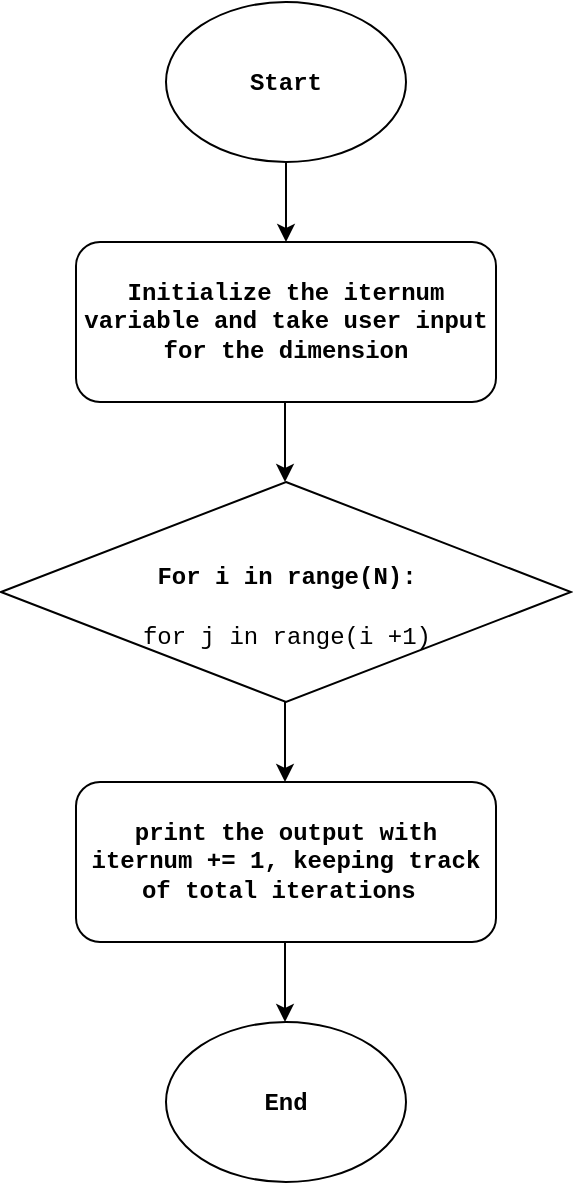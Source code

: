 <mxfile>
    <diagram id="yCx2PbWKbhP3aylUzhiH" name="Page-1">
        <mxGraphModel dx="576" dy="475" grid="1" gridSize="10" guides="1" tooltips="1" connect="1" arrows="1" fold="1" page="1" pageScale="1" pageWidth="850" pageHeight="1100" math="0" shadow="0">
            <root>
                <mxCell id="0"/>
                <mxCell id="1" parent="0"/>
                <mxCell id="2" value="&lt;h4&gt;&lt;font face=&quot;Courier New&quot;&gt;Start&lt;/font&gt;&lt;/h4&gt;" style="ellipse;whiteSpace=wrap;html=1;" vertex="1" parent="1">
                    <mxGeometry x="260" width="120" height="80" as="geometry"/>
                </mxCell>
                <mxCell id="3" value="" style="endArrow=classic;html=1;fontFamily=Courier New;exitX=0.5;exitY=1;exitDx=0;exitDy=0;" edge="1" parent="1" source="2">
                    <mxGeometry width="50" height="50" relative="1" as="geometry">
                        <mxPoint x="270" y="260" as="sourcePoint"/>
                        <mxPoint x="320" y="120" as="targetPoint"/>
                    </mxGeometry>
                </mxCell>
                <mxCell id="4" value="&lt;h4&gt;Initialize the iternum variable and take user input for the dimension&lt;/h4&gt;" style="rounded=1;whiteSpace=wrap;html=1;fontFamily=Courier New;" vertex="1" parent="1">
                    <mxGeometry x="215" y="120" width="210" height="80" as="geometry"/>
                </mxCell>
                <mxCell id="5" value="&lt;h4&gt;For i in range(N):&lt;/h4&gt;&lt;div&gt;for j in range(i +1)&lt;/div&gt;" style="rhombus;whiteSpace=wrap;html=1;fontFamily=Courier New;" vertex="1" parent="1">
                    <mxGeometry x="177.5" y="240" width="285" height="110" as="geometry"/>
                </mxCell>
                <mxCell id="6" value="" style="endArrow=classic;html=1;fontFamily=Courier New;exitX=0.5;exitY=1;exitDx=0;exitDy=0;" edge="1" parent="1">
                    <mxGeometry width="50" height="50" relative="1" as="geometry">
                        <mxPoint x="319.5" y="200" as="sourcePoint"/>
                        <mxPoint x="319.5" y="240" as="targetPoint"/>
                    </mxGeometry>
                </mxCell>
                <mxCell id="7" value="" style="endArrow=classic;html=1;fontFamily=Courier New;exitX=0.5;exitY=1;exitDx=0;exitDy=0;" edge="1" parent="1">
                    <mxGeometry width="50" height="50" relative="1" as="geometry">
                        <mxPoint x="319.5" y="350" as="sourcePoint"/>
                        <mxPoint x="319.5" y="390" as="targetPoint"/>
                    </mxGeometry>
                </mxCell>
                <mxCell id="8" value="&lt;h4&gt;print the output with iternum += 1, keeping track of total iterations&amp;nbsp;&lt;/h4&gt;" style="rounded=1;whiteSpace=wrap;html=1;fontFamily=Courier New;" vertex="1" parent="1">
                    <mxGeometry x="215" y="390" width="210" height="80" as="geometry"/>
                </mxCell>
                <mxCell id="9" value="" style="endArrow=classic;html=1;fontFamily=Courier New;exitX=0.5;exitY=1;exitDx=0;exitDy=0;" edge="1" parent="1">
                    <mxGeometry width="50" height="50" relative="1" as="geometry">
                        <mxPoint x="319.5" y="470" as="sourcePoint"/>
                        <mxPoint x="319.5" y="510" as="targetPoint"/>
                    </mxGeometry>
                </mxCell>
                <mxCell id="10" value="&lt;h4&gt;&lt;font face=&quot;Courier New&quot;&gt;End&lt;/font&gt;&lt;/h4&gt;" style="ellipse;whiteSpace=wrap;html=1;" vertex="1" parent="1">
                    <mxGeometry x="260" y="510" width="120" height="80" as="geometry"/>
                </mxCell>
            </root>
        </mxGraphModel>
    </diagram>
</mxfile>